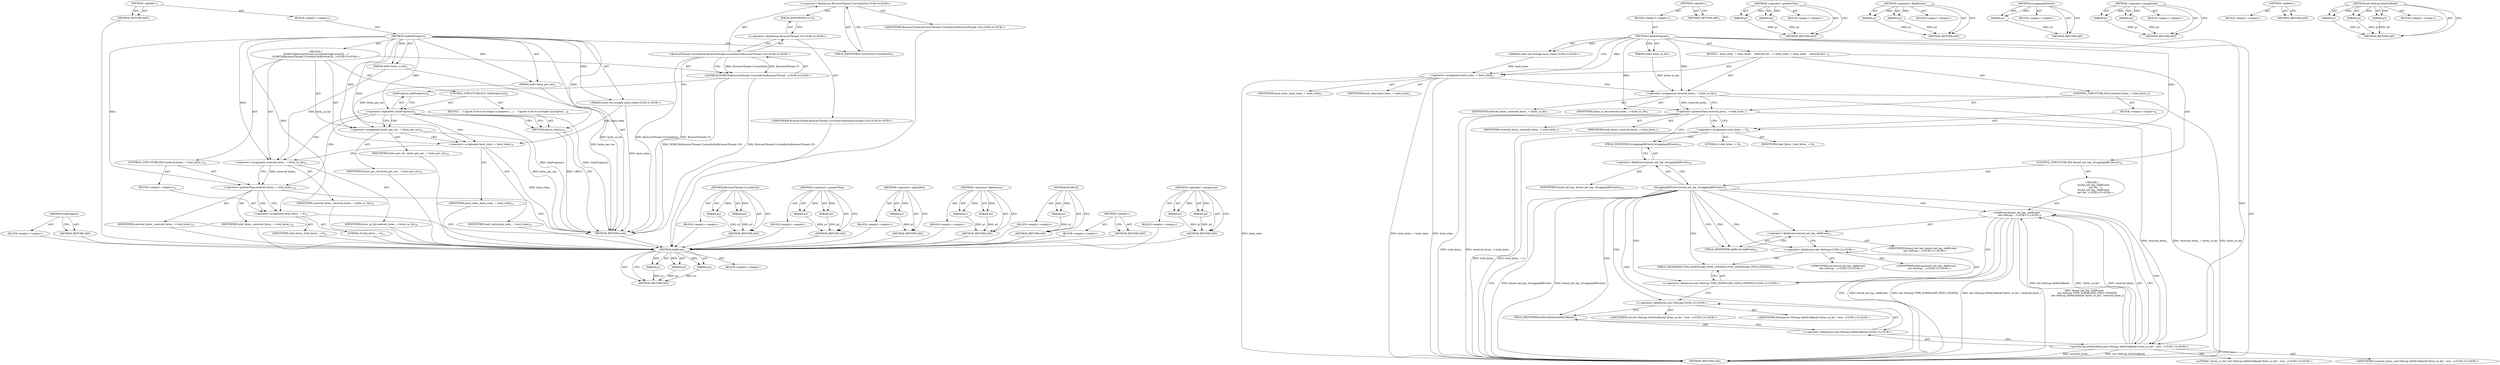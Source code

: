 digraph "&lt;operator&gt;.assignment" {
vulnerable_93 [label=<(METHOD,AddEvent)>];
vulnerable_94 [label=<(PARAM,p1)>];
vulnerable_95 [label=<(PARAM,p2)>];
vulnerable_96 [label=<(PARAM,p3)>];
vulnerable_97 [label=<(BLOCK,&lt;empty&gt;,&lt;empty&gt;)>];
vulnerable_98 [label=<(METHOD_RETURN,ANY)>];
vulnerable_6 [label=<(METHOD,&lt;global&gt;)<SUB>1</SUB>>];
vulnerable_7 [label=<(BLOCK,&lt;empty&gt;,&lt;empty&gt;)<SUB>1</SUB>>];
vulnerable_8 [label=<(METHOD,UpdateProgress)<SUB>1</SUB>>];
vulnerable_9 [label=<(PARAM,int64 bytes_so_far)<SUB>1</SUB>>];
vulnerable_10 [label="<(PARAM,const std::string&amp; hash_state)<SUB>2</SUB>>"];
vulnerable_11 [label=<(BLOCK,{
  hash_state_ = hash_state;
 
   received_byt...,{
  hash_state_ = hash_state;
 
   received_byt...)<SUB>2</SUB>>];
vulnerable_12 [label=<(&lt;operator&gt;.assignment,hash_state_ = hash_state)<SUB>3</SUB>>];
vulnerable_13 [label=<(IDENTIFIER,hash_state_,hash_state_ = hash_state)<SUB>3</SUB>>];
vulnerable_14 [label=<(IDENTIFIER,hash_state,hash_state_ = hash_state)<SUB>3</SUB>>];
vulnerable_15 [label=<(&lt;operator&gt;.assignment,received_bytes_ = bytes_so_far)<SUB>5</SUB>>];
vulnerable_16 [label=<(IDENTIFIER,received_bytes_,received_bytes_ = bytes_so_far)<SUB>5</SUB>>];
vulnerable_17 [label=<(IDENTIFIER,bytes_so_far,received_bytes_ = bytes_so_far)<SUB>5</SUB>>];
vulnerable_18 [label=<(CONTROL_STRUCTURE,IF,if (received_bytes_ &gt; total_bytes_))<SUB>7</SUB>>];
vulnerable_19 [label=<(&lt;operator&gt;.greaterThan,received_bytes_ &gt; total_bytes_)<SUB>7</SUB>>];
vulnerable_20 [label=<(IDENTIFIER,received_bytes_,received_bytes_ &gt; total_bytes_)<SUB>7</SUB>>];
vulnerable_21 [label=<(IDENTIFIER,total_bytes_,received_bytes_ &gt; total_bytes_)<SUB>7</SUB>>];
vulnerable_22 [label=<(BLOCK,&lt;empty&gt;,&lt;empty&gt;)<SUB>8</SUB>>];
vulnerable_23 [label=<(&lt;operator&gt;.assignment,total_bytes_ = 0)<SUB>8</SUB>>];
vulnerable_24 [label=<(IDENTIFIER,total_bytes_,total_bytes_ = 0)<SUB>8</SUB>>];
vulnerable_25 [label=<(LITERAL,0,total_bytes_ = 0)<SUB>8</SUB>>];
vulnerable_26 [label=<(CONTROL_STRUCTURE,IF,if (bound_net_log_.IsLoggingAllEvents()))<SUB>10</SUB>>];
vulnerable_27 [label=<(IsLoggingAllEvents,bound_net_log_.IsLoggingAllEvents())<SUB>10</SUB>>];
vulnerable_28 [label=<(&lt;operator&gt;.fieldAccess,bound_net_log_.IsLoggingAllEvents)<SUB>10</SUB>>];
vulnerable_29 [label=<(IDENTIFIER,bound_net_log_,bound_net_log_.IsLoggingAllEvents())<SUB>10</SUB>>];
vulnerable_30 [label=<(FIELD_IDENTIFIER,IsLoggingAllEvents,IsLoggingAllEvents)<SUB>10</SUB>>];
vulnerable_31 [label="<(BLOCK,{
    bound_net_log_.AddEvent(
         net::Ne...,{
    bound_net_log_.AddEvent(
         net::Ne...)<SUB>10</SUB>>"];
vulnerable_32 [label="<(AddEvent,bound_net_log_.AddEvent(
         net::NetLog::...)<SUB>11</SUB>>"];
vulnerable_33 [label=<(&lt;operator&gt;.fieldAccess,bound_net_log_.AddEvent)<SUB>11</SUB>>];
vulnerable_34 [label="<(IDENTIFIER,bound_net_log_,bound_net_log_.AddEvent(
         net::NetLog::...)<SUB>11</SUB>>"];
vulnerable_35 [label=<(FIELD_IDENTIFIER,AddEvent,AddEvent)<SUB>11</SUB>>];
vulnerable_36 [label="<(&lt;operator&gt;.fieldAccess,net::NetLog::TYPE_DOWNLOAD_ITEM_UPDATED)<SUB>12</SUB>>"];
vulnerable_37 [label="<(&lt;operator&gt;.fieldAccess,net::NetLog)<SUB>12</SUB>>"];
vulnerable_38 [label="<(IDENTIFIER,net,bound_net_log_.AddEvent(
         net::NetLog::...)<SUB>12</SUB>>"];
vulnerable_39 [label="<(IDENTIFIER,NetLog,bound_net_log_.AddEvent(
         net::NetLog::...)<SUB>12</SUB>>"];
vulnerable_40 [label=<(FIELD_IDENTIFIER,TYPE_DOWNLOAD_ITEM_UPDATED,TYPE_DOWNLOAD_ITEM_UPDATED)<SUB>12</SUB>>];
vulnerable_41 [label="<(net.NetLog.Int64Callback,net::NetLog::Int64Callback(&quot;bytes_so_far&quot;, rece...)<SUB>13</SUB>>"];
vulnerable_42 [label="<(&lt;operator&gt;.fieldAccess,net::NetLog::Int64Callback)<SUB>13</SUB>>"];
vulnerable_43 [label="<(&lt;operator&gt;.fieldAccess,net::NetLog)<SUB>13</SUB>>"];
vulnerable_44 [label="<(IDENTIFIER,net,net::NetLog::Int64Callback(&quot;bytes_so_far&quot;, rece...)<SUB>13</SUB>>"];
vulnerable_45 [label="<(IDENTIFIER,NetLog,net::NetLog::Int64Callback(&quot;bytes_so_far&quot;, rece...)<SUB>13</SUB>>"];
vulnerable_46 [label=<(FIELD_IDENTIFIER,Int64Callback,Int64Callback)<SUB>13</SUB>>];
vulnerable_47 [label="<(LITERAL,&quot;bytes_so_far&quot;,net::NetLog::Int64Callback(&quot;bytes_so_far&quot;, rece...)<SUB>13</SUB>>"];
vulnerable_48 [label="<(IDENTIFIER,received_bytes_,net::NetLog::Int64Callback(&quot;bytes_so_far&quot;, rece...)<SUB>13</SUB>>"];
vulnerable_49 [label=<(METHOD_RETURN,void)<SUB>1</SUB>>];
vulnerable_51 [label=<(METHOD_RETURN,ANY)<SUB>1</SUB>>];
vulnerable_79 [label=<(METHOD,&lt;operator&gt;.greaterThan)>];
vulnerable_80 [label=<(PARAM,p1)>];
vulnerable_81 [label=<(PARAM,p2)>];
vulnerable_82 [label=<(BLOCK,&lt;empty&gt;,&lt;empty&gt;)>];
vulnerable_83 [label=<(METHOD_RETURN,ANY)>];
vulnerable_88 [label=<(METHOD,&lt;operator&gt;.fieldAccess)>];
vulnerable_89 [label=<(PARAM,p1)>];
vulnerable_90 [label=<(PARAM,p2)>];
vulnerable_91 [label=<(BLOCK,&lt;empty&gt;,&lt;empty&gt;)>];
vulnerable_92 [label=<(METHOD_RETURN,ANY)>];
vulnerable_84 [label=<(METHOD,IsLoggingAllEvents)>];
vulnerable_85 [label=<(PARAM,p1)>];
vulnerable_86 [label=<(BLOCK,&lt;empty&gt;,&lt;empty&gt;)>];
vulnerable_87 [label=<(METHOD_RETURN,ANY)>];
vulnerable_74 [label=<(METHOD,&lt;operator&gt;.assignment)>];
vulnerable_75 [label=<(PARAM,p1)>];
vulnerable_76 [label=<(PARAM,p2)>];
vulnerable_77 [label=<(BLOCK,&lt;empty&gt;,&lt;empty&gt;)>];
vulnerable_78 [label=<(METHOD_RETURN,ANY)>];
vulnerable_68 [label=<(METHOD,&lt;global&gt;)<SUB>1</SUB>>];
vulnerable_69 [label=<(BLOCK,&lt;empty&gt;,&lt;empty&gt;)>];
vulnerable_70 [label=<(METHOD_RETURN,ANY)>];
vulnerable_99 [label=<(METHOD,net.NetLog.Int64Callback)>];
vulnerable_100 [label=<(PARAM,p1)>];
vulnerable_101 [label=<(PARAM,p2)>];
vulnerable_102 [label=<(PARAM,p3)>];
vulnerable_103 [label=<(BLOCK,&lt;empty&gt;,&lt;empty&gt;)>];
vulnerable_104 [label=<(METHOD_RETURN,ANY)>];
fixed_82 [label=<(METHOD,IsInProgress)>];
fixed_83 [label=<(BLOCK,&lt;empty&gt;,&lt;empty&gt;)>];
fixed_84 [label=<(METHOD_RETURN,ANY)>];
fixed_6 [label=<(METHOD,&lt;global&gt;)<SUB>1</SUB>>];
fixed_7 [label=<(BLOCK,&lt;empty&gt;,&lt;empty&gt;)<SUB>1</SUB>>];
fixed_8 [label=<(METHOD,UpdateProgress)<SUB>1</SUB>>];
fixed_9 [label=<(PARAM,int64 bytes_so_far)<SUB>1</SUB>>];
fixed_10 [label=<(PARAM,int64 bytes_per_sec)<SUB>2</SUB>>];
fixed_11 [label="<(PARAM,const std::string&amp; hash_state)<SUB>3</SUB>>"];
fixed_12 [label="<(BLOCK,{
  DCHECK(BrowserThread::CurrentlyOn(BrowserTh...,{
  DCHECK(BrowserThread::CurrentlyOn(BrowserTh...)<SUB>3</SUB>>"];
fixed_13 [label="<(DCHECK,DCHECK(BrowserThread::CurrentlyOn(BrowserThread...)<SUB>4</SUB>>"];
fixed_14 [label="<(BrowserThread.CurrentlyOn,BrowserThread::CurrentlyOn(BrowserThread::UI))<SUB>4</SUB>>"];
fixed_15 [label="<(&lt;operator&gt;.fieldAccess,BrowserThread::CurrentlyOn)<SUB>4</SUB>>"];
fixed_16 [label="<(IDENTIFIER,BrowserThread,BrowserThread::CurrentlyOn(BrowserThread::UI))<SUB>4</SUB>>"];
fixed_17 [label=<(FIELD_IDENTIFIER,CurrentlyOn,CurrentlyOn)<SUB>4</SUB>>];
fixed_18 [label="<(&lt;operator&gt;.fieldAccess,BrowserThread::UI)<SUB>4</SUB>>"];
fixed_19 [label="<(IDENTIFIER,BrowserThread,BrowserThread::CurrentlyOn(BrowserThread::UI))<SUB>4</SUB>>"];
fixed_20 [label=<(FIELD_IDENTIFIER,UI,UI)<SUB>4</SUB>>];
fixed_21 [label=<(CONTROL_STRUCTURE,IF,if (!IsInProgress()))<SUB>6</SUB>>];
fixed_22 [label=<(&lt;operator&gt;.logicalNot,!IsInProgress())<SUB>6</SUB>>];
fixed_23 [label=<(IsInProgress,IsInProgress())<SUB>6</SUB>>];
fixed_24 [label=<(BLOCK,{
    // Ignore if we're no longer in-progress....,{
    // Ignore if we're no longer in-progress....)<SUB>6</SUB>>];
fixed_25 [label=<(RETURN,return;,return;)<SUB>16</SUB>>];
fixed_26 [label=<(&lt;operator&gt;.assignment,bytes_per_sec_ = bytes_per_sec)<SUB>18</SUB>>];
fixed_27 [label=<(IDENTIFIER,bytes_per_sec_,bytes_per_sec_ = bytes_per_sec)<SUB>18</SUB>>];
fixed_28 [label=<(IDENTIFIER,bytes_per_sec,bytes_per_sec_ = bytes_per_sec)<SUB>18</SUB>>];
fixed_29 [label=<(&lt;operator&gt;.assignment,hash_state_ = hash_state)<SUB>19</SUB>>];
fixed_30 [label=<(IDENTIFIER,hash_state_,hash_state_ = hash_state)<SUB>19</SUB>>];
fixed_31 [label=<(IDENTIFIER,hash_state,hash_state_ = hash_state)<SUB>19</SUB>>];
fixed_32 [label=<(&lt;operator&gt;.assignment,received_bytes_ = bytes_so_far)<SUB>20</SUB>>];
fixed_33 [label=<(IDENTIFIER,received_bytes_,received_bytes_ = bytes_so_far)<SUB>20</SUB>>];
fixed_34 [label=<(IDENTIFIER,bytes_so_far,received_bytes_ = bytes_so_far)<SUB>20</SUB>>];
fixed_35 [label=<(CONTROL_STRUCTURE,IF,if (received_bytes_ &gt; total_bytes_))<SUB>22</SUB>>];
fixed_36 [label=<(&lt;operator&gt;.greaterThan,received_bytes_ &gt; total_bytes_)<SUB>22</SUB>>];
fixed_37 [label=<(IDENTIFIER,received_bytes_,received_bytes_ &gt; total_bytes_)<SUB>22</SUB>>];
fixed_38 [label=<(IDENTIFIER,total_bytes_,received_bytes_ &gt; total_bytes_)<SUB>22</SUB>>];
fixed_39 [label=<(BLOCK,&lt;empty&gt;,&lt;empty&gt;)<SUB>23</SUB>>];
fixed_40 [label=<(&lt;operator&gt;.assignment,total_bytes_ = 0)<SUB>23</SUB>>];
fixed_41 [label=<(IDENTIFIER,total_bytes_,total_bytes_ = 0)<SUB>23</SUB>>];
fixed_42 [label=<(LITERAL,0,total_bytes_ = 0)<SUB>23</SUB>>];
fixed_43 [label=<(METHOD_RETURN,void)<SUB>1</SUB>>];
fixed_45 [label=<(METHOD_RETURN,ANY)<SUB>1</SUB>>];
fixed_68 [label=<(METHOD,BrowserThread.CurrentlyOn)>];
fixed_69 [label=<(PARAM,p1)>];
fixed_70 [label=<(PARAM,p2)>];
fixed_71 [label=<(BLOCK,&lt;empty&gt;,&lt;empty&gt;)>];
fixed_72 [label=<(METHOD_RETURN,ANY)>];
fixed_90 [label=<(METHOD,&lt;operator&gt;.greaterThan)>];
fixed_91 [label=<(PARAM,p1)>];
fixed_92 [label=<(PARAM,p2)>];
fixed_93 [label=<(BLOCK,&lt;empty&gt;,&lt;empty&gt;)>];
fixed_94 [label=<(METHOD_RETURN,ANY)>];
fixed_78 [label=<(METHOD,&lt;operator&gt;.logicalNot)>];
fixed_79 [label=<(PARAM,p1)>];
fixed_80 [label=<(BLOCK,&lt;empty&gt;,&lt;empty&gt;)>];
fixed_81 [label=<(METHOD_RETURN,ANY)>];
fixed_73 [label=<(METHOD,&lt;operator&gt;.fieldAccess)>];
fixed_74 [label=<(PARAM,p1)>];
fixed_75 [label=<(PARAM,p2)>];
fixed_76 [label=<(BLOCK,&lt;empty&gt;,&lt;empty&gt;)>];
fixed_77 [label=<(METHOD_RETURN,ANY)>];
fixed_64 [label=<(METHOD,DCHECK)>];
fixed_65 [label=<(PARAM,p1)>];
fixed_66 [label=<(BLOCK,&lt;empty&gt;,&lt;empty&gt;)>];
fixed_67 [label=<(METHOD_RETURN,ANY)>];
fixed_58 [label=<(METHOD,&lt;global&gt;)<SUB>1</SUB>>];
fixed_59 [label=<(BLOCK,&lt;empty&gt;,&lt;empty&gt;)>];
fixed_60 [label=<(METHOD_RETURN,ANY)>];
fixed_85 [label=<(METHOD,&lt;operator&gt;.assignment)>];
fixed_86 [label=<(PARAM,p1)>];
fixed_87 [label=<(PARAM,p2)>];
fixed_88 [label=<(BLOCK,&lt;empty&gt;,&lt;empty&gt;)>];
fixed_89 [label=<(METHOD_RETURN,ANY)>];
vulnerable_93 -> vulnerable_94  [key=0, label="AST: "];
vulnerable_93 -> vulnerable_94  [key=1, label="DDG: "];
vulnerable_93 -> vulnerable_97  [key=0, label="AST: "];
vulnerable_93 -> vulnerable_95  [key=0, label="AST: "];
vulnerable_93 -> vulnerable_95  [key=1, label="DDG: "];
vulnerable_93 -> vulnerable_98  [key=0, label="AST: "];
vulnerable_93 -> vulnerable_98  [key=1, label="CFG: "];
vulnerable_93 -> vulnerable_96  [key=0, label="AST: "];
vulnerable_93 -> vulnerable_96  [key=1, label="DDG: "];
vulnerable_94 -> vulnerable_98  [key=0, label="DDG: p1"];
vulnerable_95 -> vulnerable_98  [key=0, label="DDG: p2"];
vulnerable_96 -> vulnerable_98  [key=0, label="DDG: p3"];
vulnerable_6 -> vulnerable_7  [key=0, label="AST: "];
vulnerable_6 -> vulnerable_51  [key=0, label="AST: "];
vulnerable_6 -> vulnerable_51  [key=1, label="CFG: "];
vulnerable_7 -> vulnerable_8  [key=0, label="AST: "];
vulnerable_8 -> vulnerable_9  [key=0, label="AST: "];
vulnerable_8 -> vulnerable_9  [key=1, label="DDG: "];
vulnerable_8 -> vulnerable_10  [key=0, label="AST: "];
vulnerable_8 -> vulnerable_10  [key=1, label="DDG: "];
vulnerable_8 -> vulnerable_11  [key=0, label="AST: "];
vulnerable_8 -> vulnerable_49  [key=0, label="AST: "];
vulnerable_8 -> vulnerable_12  [key=0, label="CFG: "];
vulnerable_8 -> vulnerable_12  [key=1, label="DDG: "];
vulnerable_8 -> vulnerable_15  [key=0, label="DDG: "];
vulnerable_8 -> vulnerable_19  [key=0, label="DDG: "];
vulnerable_8 -> vulnerable_23  [key=0, label="DDG: "];
vulnerable_8 -> vulnerable_41  [key=0, label="DDG: "];
vulnerable_9 -> vulnerable_15  [key=0, label="DDG: bytes_so_far"];
vulnerable_10 -> vulnerable_12  [key=0, label="DDG: hash_state"];
vulnerable_11 -> vulnerable_12  [key=0, label="AST: "];
vulnerable_11 -> vulnerable_15  [key=0, label="AST: "];
vulnerable_11 -> vulnerable_18  [key=0, label="AST: "];
vulnerable_11 -> vulnerable_26  [key=0, label="AST: "];
vulnerable_12 -> vulnerable_13  [key=0, label="AST: "];
vulnerable_12 -> vulnerable_14  [key=0, label="AST: "];
vulnerable_12 -> vulnerable_15  [key=0, label="CFG: "];
vulnerable_12 -> vulnerable_49  [key=0, label="DDG: hash_state"];
vulnerable_12 -> vulnerable_49  [key=1, label="DDG: hash_state_ = hash_state"];
vulnerable_12 -> vulnerable_49  [key=2, label="DDG: hash_state_"];
vulnerable_15 -> vulnerable_16  [key=0, label="AST: "];
vulnerable_15 -> vulnerable_17  [key=0, label="AST: "];
vulnerable_15 -> vulnerable_19  [key=0, label="CFG: "];
vulnerable_15 -> vulnerable_19  [key=1, label="DDG: received_bytes_"];
vulnerable_15 -> vulnerable_49  [key=0, label="DDG: bytes_so_far"];
vulnerable_15 -> vulnerable_49  [key=1, label="DDG: received_bytes_ = bytes_so_far"];
vulnerable_18 -> vulnerable_19  [key=0, label="AST: "];
vulnerable_18 -> vulnerable_22  [key=0, label="AST: "];
vulnerable_19 -> vulnerable_20  [key=0, label="AST: "];
vulnerable_19 -> vulnerable_21  [key=0, label="AST: "];
vulnerable_19 -> vulnerable_23  [key=0, label="CFG: "];
vulnerable_19 -> vulnerable_23  [key=1, label="CDG: "];
vulnerable_19 -> vulnerable_30  [key=0, label="CFG: "];
vulnerable_19 -> vulnerable_49  [key=0, label="DDG: total_bytes_"];
vulnerable_19 -> vulnerable_49  [key=1, label="DDG: received_bytes_ &gt; total_bytes_"];
vulnerable_19 -> vulnerable_41  [key=0, label="DDG: received_bytes_"];
vulnerable_22 -> vulnerable_23  [key=0, label="AST: "];
vulnerable_23 -> vulnerable_24  [key=0, label="AST: "];
vulnerable_23 -> vulnerable_25  [key=0, label="AST: "];
vulnerable_23 -> vulnerable_30  [key=0, label="CFG: "];
vulnerable_23 -> vulnerable_49  [key=0, label="DDG: total_bytes_"];
vulnerable_23 -> vulnerable_49  [key=1, label="DDG: total_bytes_ = 0"];
vulnerable_26 -> vulnerable_27  [key=0, label="AST: "];
vulnerable_26 -> vulnerable_31  [key=0, label="AST: "];
vulnerable_27 -> vulnerable_28  [key=0, label="AST: "];
vulnerable_27 -> vulnerable_49  [key=0, label="CFG: "];
vulnerable_27 -> vulnerable_49  [key=1, label="DDG: bound_net_log_.IsLoggingAllEvents"];
vulnerable_27 -> vulnerable_49  [key=2, label="DDG: bound_net_log_.IsLoggingAllEvents()"];
vulnerable_27 -> vulnerable_35  [key=0, label="CFG: "];
vulnerable_27 -> vulnerable_35  [key=1, label="CDG: "];
vulnerable_27 -> vulnerable_40  [key=0, label="CDG: "];
vulnerable_27 -> vulnerable_32  [key=0, label="CDG: "];
vulnerable_27 -> vulnerable_33  [key=0, label="CDG: "];
vulnerable_27 -> vulnerable_42  [key=0, label="CDG: "];
vulnerable_27 -> vulnerable_36  [key=0, label="CDG: "];
vulnerable_27 -> vulnerable_37  [key=0, label="CDG: "];
vulnerable_27 -> vulnerable_46  [key=0, label="CDG: "];
vulnerable_27 -> vulnerable_41  [key=0, label="CDG: "];
vulnerable_27 -> vulnerable_43  [key=0, label="CDG: "];
vulnerable_28 -> vulnerable_29  [key=0, label="AST: "];
vulnerable_28 -> vulnerable_30  [key=0, label="AST: "];
vulnerable_28 -> vulnerable_27  [key=0, label="CFG: "];
vulnerable_30 -> vulnerable_28  [key=0, label="CFG: "];
vulnerable_31 -> vulnerable_32  [key=0, label="AST: "];
vulnerable_32 -> vulnerable_33  [key=0, label="AST: "];
vulnerable_32 -> vulnerable_36  [key=0, label="AST: "];
vulnerable_32 -> vulnerable_41  [key=0, label="AST: "];
vulnerable_32 -> vulnerable_49  [key=0, label="CFG: "];
vulnerable_32 -> vulnerable_49  [key=1, label="DDG: bound_net_log_.AddEvent"];
vulnerable_32 -> vulnerable_49  [key=2, label="DDG: net::NetLog::TYPE_DOWNLOAD_ITEM_UPDATED"];
vulnerable_32 -> vulnerable_49  [key=3, label="DDG: net::NetLog::Int64Callback(&quot;bytes_so_far&quot;, received_bytes_)"];
vulnerable_32 -> vulnerable_49  [key=4, label="DDG: bound_net_log_.AddEvent(
         net::NetLog::TYPE_DOWNLOAD_ITEM_UPDATED,
         net::NetLog::Int64Callback(&quot;bytes_so_far&quot;, received_bytes_))"];
vulnerable_33 -> vulnerable_34  [key=0, label="AST: "];
vulnerable_33 -> vulnerable_35  [key=0, label="AST: "];
vulnerable_33 -> vulnerable_37  [key=0, label="CFG: "];
vulnerable_35 -> vulnerable_33  [key=0, label="CFG: "];
vulnerable_36 -> vulnerable_37  [key=0, label="AST: "];
vulnerable_36 -> vulnerable_40  [key=0, label="AST: "];
vulnerable_36 -> vulnerable_43  [key=0, label="CFG: "];
vulnerable_37 -> vulnerable_38  [key=0, label="AST: "];
vulnerable_37 -> vulnerable_39  [key=0, label="AST: "];
vulnerable_37 -> vulnerable_40  [key=0, label="CFG: "];
vulnerable_40 -> vulnerable_36  [key=0, label="CFG: "];
vulnerable_41 -> vulnerable_42  [key=0, label="AST: "];
vulnerable_41 -> vulnerable_47  [key=0, label="AST: "];
vulnerable_41 -> vulnerable_48  [key=0, label="AST: "];
vulnerable_41 -> vulnerable_32  [key=0, label="CFG: "];
vulnerable_41 -> vulnerable_32  [key=1, label="DDG: net::NetLog::Int64Callback"];
vulnerable_41 -> vulnerable_32  [key=2, label="DDG: &quot;bytes_so_far&quot;"];
vulnerable_41 -> vulnerable_32  [key=3, label="DDG: received_bytes_"];
vulnerable_41 -> vulnerable_49  [key=0, label="DDG: net::NetLog::Int64Callback"];
vulnerable_41 -> vulnerable_49  [key=1, label="DDG: received_bytes_"];
vulnerable_42 -> vulnerable_43  [key=0, label="AST: "];
vulnerable_42 -> vulnerable_46  [key=0, label="AST: "];
vulnerable_42 -> vulnerable_41  [key=0, label="CFG: "];
vulnerable_43 -> vulnerable_44  [key=0, label="AST: "];
vulnerable_43 -> vulnerable_45  [key=0, label="AST: "];
vulnerable_43 -> vulnerable_46  [key=0, label="CFG: "];
vulnerable_46 -> vulnerable_42  [key=0, label="CFG: "];
vulnerable_79 -> vulnerable_80  [key=0, label="AST: "];
vulnerable_79 -> vulnerable_80  [key=1, label="DDG: "];
vulnerable_79 -> vulnerable_82  [key=0, label="AST: "];
vulnerable_79 -> vulnerable_81  [key=0, label="AST: "];
vulnerable_79 -> vulnerable_81  [key=1, label="DDG: "];
vulnerable_79 -> vulnerable_83  [key=0, label="AST: "];
vulnerable_79 -> vulnerable_83  [key=1, label="CFG: "];
vulnerable_80 -> vulnerable_83  [key=0, label="DDG: p1"];
vulnerable_81 -> vulnerable_83  [key=0, label="DDG: p2"];
vulnerable_88 -> vulnerable_89  [key=0, label="AST: "];
vulnerable_88 -> vulnerable_89  [key=1, label="DDG: "];
vulnerable_88 -> vulnerable_91  [key=0, label="AST: "];
vulnerable_88 -> vulnerable_90  [key=0, label="AST: "];
vulnerable_88 -> vulnerable_90  [key=1, label="DDG: "];
vulnerable_88 -> vulnerable_92  [key=0, label="AST: "];
vulnerable_88 -> vulnerable_92  [key=1, label="CFG: "];
vulnerable_89 -> vulnerable_92  [key=0, label="DDG: p1"];
vulnerable_90 -> vulnerable_92  [key=0, label="DDG: p2"];
vulnerable_84 -> vulnerable_85  [key=0, label="AST: "];
vulnerable_84 -> vulnerable_85  [key=1, label="DDG: "];
vulnerable_84 -> vulnerable_86  [key=0, label="AST: "];
vulnerable_84 -> vulnerable_87  [key=0, label="AST: "];
vulnerable_84 -> vulnerable_87  [key=1, label="CFG: "];
vulnerable_85 -> vulnerable_87  [key=0, label="DDG: p1"];
vulnerable_74 -> vulnerable_75  [key=0, label="AST: "];
vulnerable_74 -> vulnerable_75  [key=1, label="DDG: "];
vulnerable_74 -> vulnerable_77  [key=0, label="AST: "];
vulnerable_74 -> vulnerable_76  [key=0, label="AST: "];
vulnerable_74 -> vulnerable_76  [key=1, label="DDG: "];
vulnerable_74 -> vulnerable_78  [key=0, label="AST: "];
vulnerable_74 -> vulnerable_78  [key=1, label="CFG: "];
vulnerable_75 -> vulnerable_78  [key=0, label="DDG: p1"];
vulnerable_76 -> vulnerable_78  [key=0, label="DDG: p2"];
vulnerable_68 -> vulnerable_69  [key=0, label="AST: "];
vulnerable_68 -> vulnerable_70  [key=0, label="AST: "];
vulnerable_68 -> vulnerable_70  [key=1, label="CFG: "];
vulnerable_99 -> vulnerable_100  [key=0, label="AST: "];
vulnerable_99 -> vulnerable_100  [key=1, label="DDG: "];
vulnerable_99 -> vulnerable_103  [key=0, label="AST: "];
vulnerable_99 -> vulnerable_101  [key=0, label="AST: "];
vulnerable_99 -> vulnerable_101  [key=1, label="DDG: "];
vulnerable_99 -> vulnerable_104  [key=0, label="AST: "];
vulnerable_99 -> vulnerable_104  [key=1, label="CFG: "];
vulnerable_99 -> vulnerable_102  [key=0, label="AST: "];
vulnerable_99 -> vulnerable_102  [key=1, label="DDG: "];
vulnerable_100 -> vulnerable_104  [key=0, label="DDG: p1"];
vulnerable_101 -> vulnerable_104  [key=0, label="DDG: p2"];
vulnerable_102 -> vulnerable_104  [key=0, label="DDG: p3"];
fixed_82 -> fixed_83  [key=0, label="AST: "];
fixed_82 -> fixed_84  [key=0, label="AST: "];
fixed_82 -> fixed_84  [key=1, label="CFG: "];
fixed_83 -> vulnerable_93  [key=0];
fixed_84 -> vulnerable_93  [key=0];
fixed_6 -> fixed_7  [key=0, label="AST: "];
fixed_6 -> fixed_45  [key=0, label="AST: "];
fixed_6 -> fixed_45  [key=1, label="CFG: "];
fixed_7 -> fixed_8  [key=0, label="AST: "];
fixed_8 -> fixed_9  [key=0, label="AST: "];
fixed_8 -> fixed_9  [key=1, label="DDG: "];
fixed_8 -> fixed_10  [key=0, label="AST: "];
fixed_8 -> fixed_10  [key=1, label="DDG: "];
fixed_8 -> fixed_11  [key=0, label="AST: "];
fixed_8 -> fixed_11  [key=1, label="DDG: "];
fixed_8 -> fixed_12  [key=0, label="AST: "];
fixed_8 -> fixed_43  [key=0, label="AST: "];
fixed_8 -> fixed_17  [key=0, label="CFG: "];
fixed_8 -> fixed_26  [key=0, label="DDG: "];
fixed_8 -> fixed_29  [key=0, label="DDG: "];
fixed_8 -> fixed_32  [key=0, label="DDG: "];
fixed_8 -> fixed_22  [key=0, label="DDG: "];
fixed_8 -> fixed_25  [key=0, label="DDG: "];
fixed_8 -> fixed_36  [key=0, label="DDG: "];
fixed_8 -> fixed_40  [key=0, label="DDG: "];
fixed_9 -> fixed_43  [key=0, label="DDG: bytes_so_far"];
fixed_9 -> fixed_32  [key=0, label="DDG: bytes_so_far"];
fixed_10 -> fixed_43  [key=0, label="DDG: bytes_per_sec"];
fixed_10 -> fixed_26  [key=0, label="DDG: bytes_per_sec"];
fixed_11 -> fixed_43  [key=0, label="DDG: hash_state"];
fixed_11 -> fixed_29  [key=0, label="DDG: hash_state"];
fixed_12 -> fixed_13  [key=0, label="AST: "];
fixed_12 -> fixed_21  [key=0, label="AST: "];
fixed_12 -> fixed_26  [key=0, label="AST: "];
fixed_12 -> fixed_29  [key=0, label="AST: "];
fixed_12 -> fixed_32  [key=0, label="AST: "];
fixed_12 -> fixed_35  [key=0, label="AST: "];
fixed_13 -> fixed_14  [key=0, label="AST: "];
fixed_13 -> fixed_23  [key=0, label="CFG: "];
fixed_13 -> fixed_43  [key=0, label="DDG: BrowserThread::CurrentlyOn(BrowserThread::UI)"];
fixed_13 -> fixed_43  [key=1, label="DDG: DCHECK(BrowserThread::CurrentlyOn(BrowserThread::UI))"];
fixed_14 -> fixed_15  [key=0, label="AST: "];
fixed_14 -> fixed_18  [key=0, label="AST: "];
fixed_14 -> fixed_13  [key=0, label="CFG: "];
fixed_14 -> fixed_13  [key=1, label="DDG: BrowserThread::CurrentlyOn"];
fixed_14 -> fixed_13  [key=2, label="DDG: BrowserThread::UI"];
fixed_14 -> fixed_43  [key=0, label="DDG: BrowserThread::CurrentlyOn"];
fixed_14 -> fixed_43  [key=1, label="DDG: BrowserThread::UI"];
fixed_15 -> fixed_16  [key=0, label="AST: "];
fixed_15 -> fixed_17  [key=0, label="AST: "];
fixed_15 -> fixed_20  [key=0, label="CFG: "];
fixed_16 -> vulnerable_93  [key=0];
fixed_17 -> fixed_15  [key=0, label="CFG: "];
fixed_18 -> fixed_19  [key=0, label="AST: "];
fixed_18 -> fixed_20  [key=0, label="AST: "];
fixed_18 -> fixed_14  [key=0, label="CFG: "];
fixed_19 -> vulnerable_93  [key=0];
fixed_20 -> fixed_18  [key=0, label="CFG: "];
fixed_21 -> fixed_22  [key=0, label="AST: "];
fixed_21 -> fixed_24  [key=0, label="AST: "];
fixed_22 -> fixed_23  [key=0, label="AST: "];
fixed_22 -> fixed_25  [key=0, label="CFG: "];
fixed_22 -> fixed_25  [key=1, label="CDG: "];
fixed_22 -> fixed_26  [key=0, label="CFG: "];
fixed_22 -> fixed_26  [key=1, label="CDG: "];
fixed_22 -> fixed_43  [key=0, label="DDG: IsInProgress()"];
fixed_22 -> fixed_43  [key=1, label="DDG: !IsInProgress()"];
fixed_22 -> fixed_29  [key=0, label="CDG: "];
fixed_22 -> fixed_32  [key=0, label="CDG: "];
fixed_22 -> fixed_36  [key=0, label="CDG: "];
fixed_23 -> fixed_22  [key=0, label="CFG: "];
fixed_24 -> fixed_25  [key=0, label="AST: "];
fixed_25 -> fixed_43  [key=0, label="CFG: "];
fixed_25 -> fixed_43  [key=1, label="DDG: &lt;RET&gt;"];
fixed_26 -> fixed_27  [key=0, label="AST: "];
fixed_26 -> fixed_28  [key=0, label="AST: "];
fixed_26 -> fixed_29  [key=0, label="CFG: "];
fixed_26 -> fixed_43  [key=0, label="DDG: bytes_per_sec_"];
fixed_27 -> vulnerable_93  [key=0];
fixed_28 -> vulnerable_93  [key=0];
fixed_29 -> fixed_30  [key=0, label="AST: "];
fixed_29 -> fixed_31  [key=0, label="AST: "];
fixed_29 -> fixed_32  [key=0, label="CFG: "];
fixed_29 -> fixed_43  [key=0, label="DDG: hash_state_"];
fixed_30 -> vulnerable_93  [key=0];
fixed_31 -> vulnerable_93  [key=0];
fixed_32 -> fixed_33  [key=0, label="AST: "];
fixed_32 -> fixed_34  [key=0, label="AST: "];
fixed_32 -> fixed_36  [key=0, label="CFG: "];
fixed_32 -> fixed_36  [key=1, label="DDG: received_bytes_"];
fixed_33 -> vulnerable_93  [key=0];
fixed_34 -> vulnerable_93  [key=0];
fixed_35 -> fixed_36  [key=0, label="AST: "];
fixed_35 -> fixed_39  [key=0, label="AST: "];
fixed_36 -> fixed_37  [key=0, label="AST: "];
fixed_36 -> fixed_38  [key=0, label="AST: "];
fixed_36 -> fixed_43  [key=0, label="CFG: "];
fixed_36 -> fixed_40  [key=0, label="CFG: "];
fixed_36 -> fixed_40  [key=1, label="CDG: "];
fixed_37 -> vulnerable_93  [key=0];
fixed_38 -> vulnerable_93  [key=0];
fixed_39 -> fixed_40  [key=0, label="AST: "];
fixed_40 -> fixed_41  [key=0, label="AST: "];
fixed_40 -> fixed_42  [key=0, label="AST: "];
fixed_40 -> fixed_43  [key=0, label="CFG: "];
fixed_41 -> vulnerable_93  [key=0];
fixed_42 -> vulnerable_93  [key=0];
fixed_43 -> vulnerable_93  [key=0];
fixed_45 -> vulnerable_93  [key=0];
fixed_68 -> fixed_69  [key=0, label="AST: "];
fixed_68 -> fixed_69  [key=1, label="DDG: "];
fixed_68 -> fixed_71  [key=0, label="AST: "];
fixed_68 -> fixed_70  [key=0, label="AST: "];
fixed_68 -> fixed_70  [key=1, label="DDG: "];
fixed_68 -> fixed_72  [key=0, label="AST: "];
fixed_68 -> fixed_72  [key=1, label="CFG: "];
fixed_69 -> fixed_72  [key=0, label="DDG: p1"];
fixed_70 -> fixed_72  [key=0, label="DDG: p2"];
fixed_71 -> vulnerable_93  [key=0];
fixed_72 -> vulnerable_93  [key=0];
fixed_90 -> fixed_91  [key=0, label="AST: "];
fixed_90 -> fixed_91  [key=1, label="DDG: "];
fixed_90 -> fixed_93  [key=0, label="AST: "];
fixed_90 -> fixed_92  [key=0, label="AST: "];
fixed_90 -> fixed_92  [key=1, label="DDG: "];
fixed_90 -> fixed_94  [key=0, label="AST: "];
fixed_90 -> fixed_94  [key=1, label="CFG: "];
fixed_91 -> fixed_94  [key=0, label="DDG: p1"];
fixed_92 -> fixed_94  [key=0, label="DDG: p2"];
fixed_93 -> vulnerable_93  [key=0];
fixed_94 -> vulnerable_93  [key=0];
fixed_78 -> fixed_79  [key=0, label="AST: "];
fixed_78 -> fixed_79  [key=1, label="DDG: "];
fixed_78 -> fixed_80  [key=0, label="AST: "];
fixed_78 -> fixed_81  [key=0, label="AST: "];
fixed_78 -> fixed_81  [key=1, label="CFG: "];
fixed_79 -> fixed_81  [key=0, label="DDG: p1"];
fixed_80 -> vulnerable_93  [key=0];
fixed_81 -> vulnerable_93  [key=0];
fixed_73 -> fixed_74  [key=0, label="AST: "];
fixed_73 -> fixed_74  [key=1, label="DDG: "];
fixed_73 -> fixed_76  [key=0, label="AST: "];
fixed_73 -> fixed_75  [key=0, label="AST: "];
fixed_73 -> fixed_75  [key=1, label="DDG: "];
fixed_73 -> fixed_77  [key=0, label="AST: "];
fixed_73 -> fixed_77  [key=1, label="CFG: "];
fixed_74 -> fixed_77  [key=0, label="DDG: p1"];
fixed_75 -> fixed_77  [key=0, label="DDG: p2"];
fixed_76 -> vulnerable_93  [key=0];
fixed_77 -> vulnerable_93  [key=0];
fixed_64 -> fixed_65  [key=0, label="AST: "];
fixed_64 -> fixed_65  [key=1, label="DDG: "];
fixed_64 -> fixed_66  [key=0, label="AST: "];
fixed_64 -> fixed_67  [key=0, label="AST: "];
fixed_64 -> fixed_67  [key=1, label="CFG: "];
fixed_65 -> fixed_67  [key=0, label="DDG: p1"];
fixed_66 -> vulnerable_93  [key=0];
fixed_67 -> vulnerable_93  [key=0];
fixed_58 -> fixed_59  [key=0, label="AST: "];
fixed_58 -> fixed_60  [key=0, label="AST: "];
fixed_58 -> fixed_60  [key=1, label="CFG: "];
fixed_59 -> vulnerable_93  [key=0];
fixed_60 -> vulnerable_93  [key=0];
fixed_85 -> fixed_86  [key=0, label="AST: "];
fixed_85 -> fixed_86  [key=1, label="DDG: "];
fixed_85 -> fixed_88  [key=0, label="AST: "];
fixed_85 -> fixed_87  [key=0, label="AST: "];
fixed_85 -> fixed_87  [key=1, label="DDG: "];
fixed_85 -> fixed_89  [key=0, label="AST: "];
fixed_85 -> fixed_89  [key=1, label="CFG: "];
fixed_86 -> fixed_89  [key=0, label="DDG: p1"];
fixed_87 -> fixed_89  [key=0, label="DDG: p2"];
fixed_88 -> vulnerable_93  [key=0];
fixed_89 -> vulnerable_93  [key=0];
}
